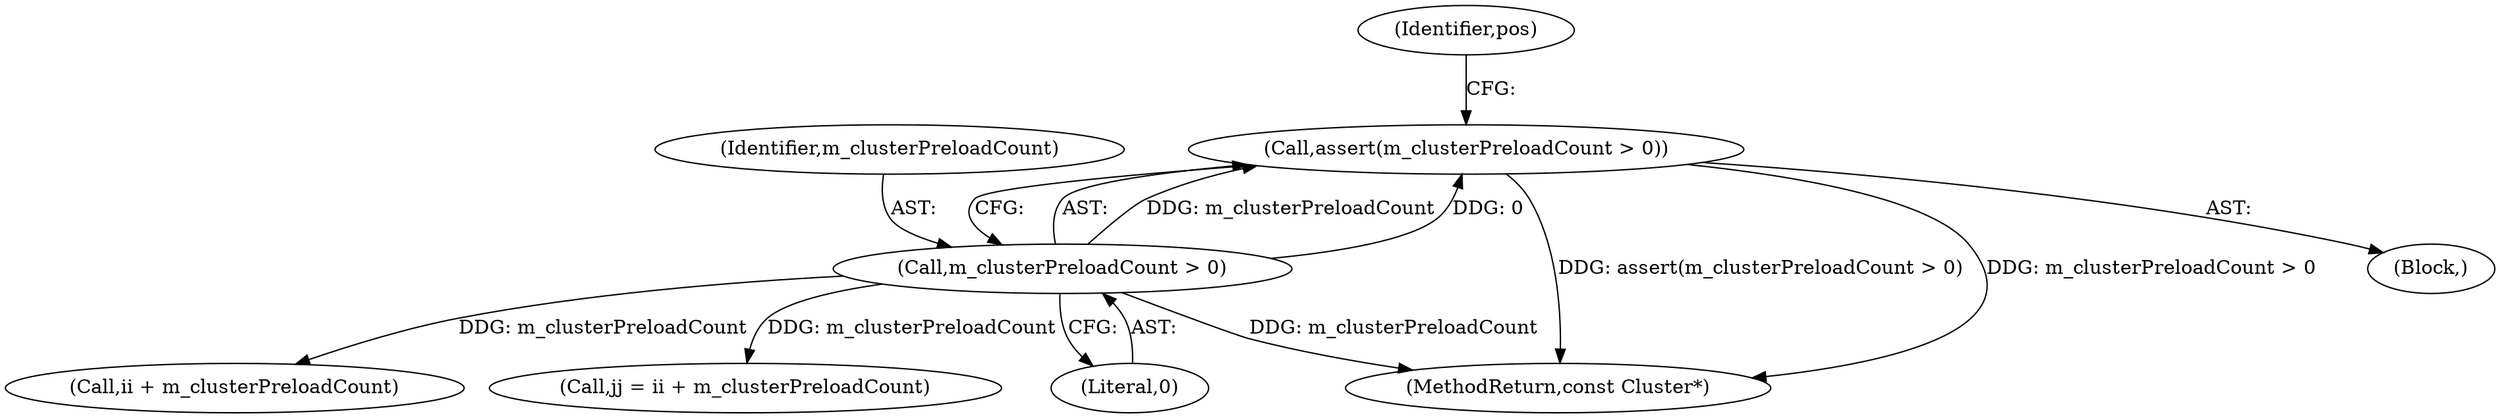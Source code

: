 digraph "0_Android_cc274e2abe8b2a6698a5c47d8aa4bb45f1f9538d_20@API" {
"1000191" [label="(Call,assert(m_clusterPreloadCount > 0))"];
"1000192" [label="(Call,m_clusterPreloadCount > 0)"];
"1000197" [label="(Identifier,pos)"];
"1000439" [label="(Call,ii + m_clusterPreloadCount)"];
"1000546" [label="(MethodReturn,const Cluster*)"];
"1000191" [label="(Call,assert(m_clusterPreloadCount > 0))"];
"1000126" [label="(Block,)"];
"1000192" [label="(Call,m_clusterPreloadCount > 0)"];
"1000437" [label="(Call,jj = ii + m_clusterPreloadCount)"];
"1000193" [label="(Identifier,m_clusterPreloadCount)"];
"1000194" [label="(Literal,0)"];
"1000191" -> "1000126"  [label="AST: "];
"1000191" -> "1000192"  [label="CFG: "];
"1000192" -> "1000191"  [label="AST: "];
"1000197" -> "1000191"  [label="CFG: "];
"1000191" -> "1000546"  [label="DDG: assert(m_clusterPreloadCount > 0)"];
"1000191" -> "1000546"  [label="DDG: m_clusterPreloadCount > 0"];
"1000192" -> "1000191"  [label="DDG: m_clusterPreloadCount"];
"1000192" -> "1000191"  [label="DDG: 0"];
"1000192" -> "1000194"  [label="CFG: "];
"1000193" -> "1000192"  [label="AST: "];
"1000194" -> "1000192"  [label="AST: "];
"1000192" -> "1000546"  [label="DDG: m_clusterPreloadCount"];
"1000192" -> "1000437"  [label="DDG: m_clusterPreloadCount"];
"1000192" -> "1000439"  [label="DDG: m_clusterPreloadCount"];
}
